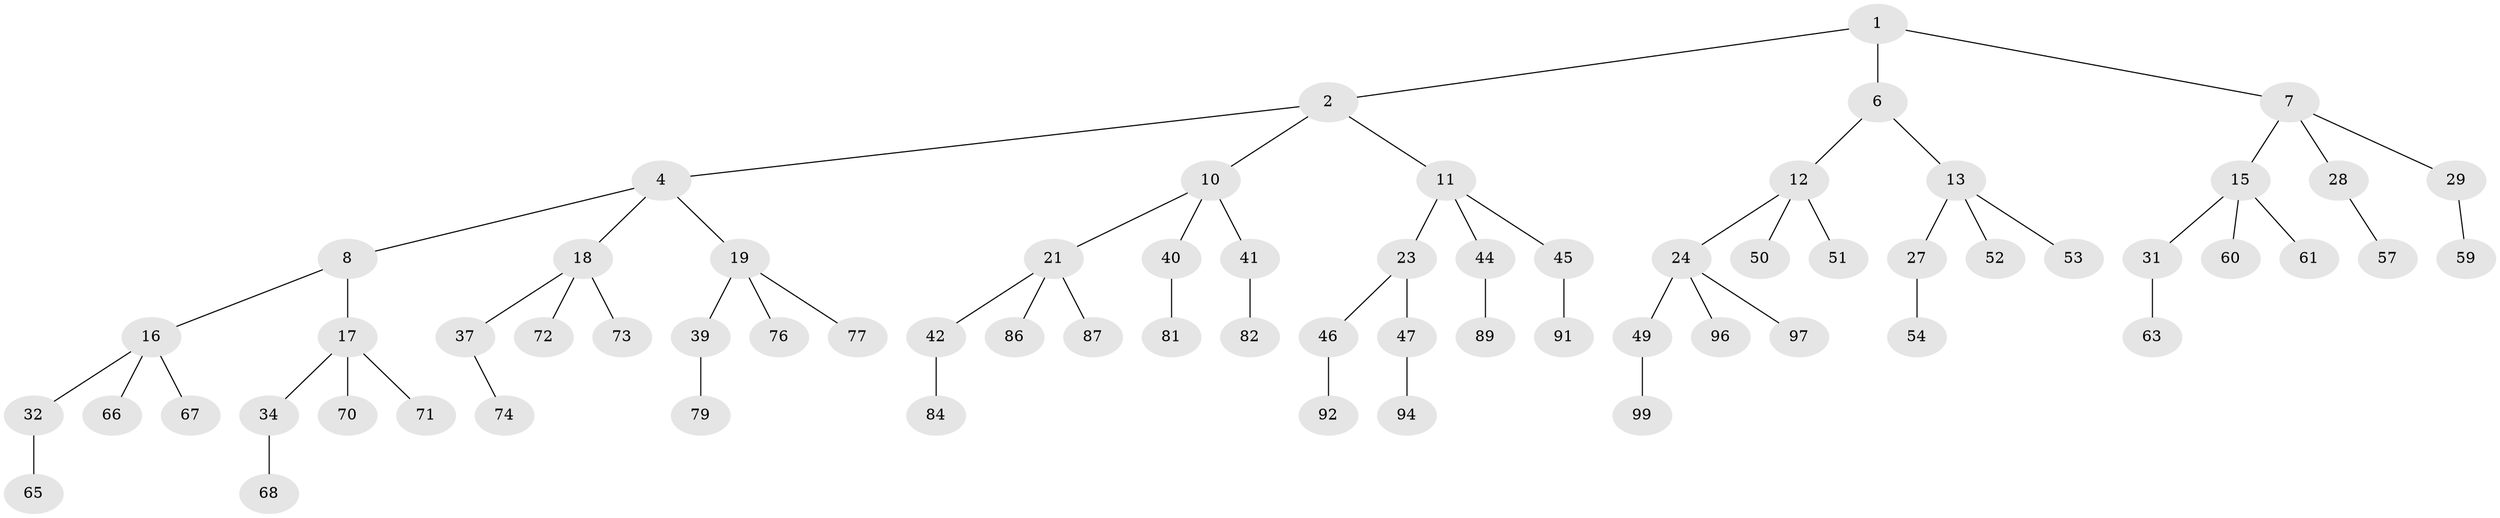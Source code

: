 // original degree distribution, {2: 0.02, 3: 0.48, 1: 0.5}
// Generated by graph-tools (version 1.1) at 2025/11/02/21/25 10:11:10]
// undirected, 68 vertices, 67 edges
graph export_dot {
graph [start="1"]
  node [color=gray90,style=filled];
  1 [super="+3"];
  2 [latent=1,super="+5"];
  4 [latent=0.5,super="+9"];
  6 [latent=0.5];
  7 [latent=0.5,super="+14"];
  8 [latent=0.333333];
  10 [latent=0.333333,super="+20"];
  11 [latent=0.333333,super="+22"];
  12 [latent=0.333333,super="+25"];
  13 [latent=0.333333,super="+26"];
  15 [latent=0.333333,super="+30"];
  16 [latent=0.25,super="+33"];
  17 [latent=0.25,super="+35"];
  18 [latent=0.25,super="+36"];
  19 [latent=0.25,super="+38"];
  21 [latent=0.25,super="+43"];
  23 [latent=0.25];
  24 [latent=0.25,super="+48"];
  27 [latent=0.25,super="+55"];
  28 [latent=0.25,super="+56"];
  29 [latent=0.25,super="+58"];
  31 [latent=0.25,super="+62"];
  32 [latent=0.2,super="+64"];
  34 [latent=0.2,super="+69"];
  37 [latent=0.2,super="+75"];
  39 [latent=0.2,super="+78"];
  40 [latent=0.2,super="+80"];
  41 [latent=0.2,super="+83"];
  42 [latent=0.2,super="+85"];
  44 [latent=0.2,super="+88"];
  45 [latent=0.2,super="+90"];
  46 [latent=0.2,super="+93"];
  47 [latent=0.2,super="+95"];
  49 [latent=0.2,super="+98"];
  50 [latent=0.2,super="+100"];
  51 [latent=0.2];
  52 [latent=0.2];
  53 [latent=0.2];
  54 [latent=0.2];
  57 [latent=0.2];
  59 [latent=0.2];
  60 [latent=0.2];
  61 [latent=0.2];
  63 [latent=0.2];
  65 [latent=0.166667];
  66 [latent=0.166667];
  67 [latent=0.166667];
  68 [latent=0.166667];
  70 [latent=0.166667];
  71 [latent=0.166667];
  72 [latent=0.166667];
  73 [latent=0.166667];
  74 [latent=0.166667];
  76 [latent=0.166667];
  77 [latent=0.166667];
  79 [latent=0.166667];
  81 [latent=0.166667];
  82 [latent=0.166667];
  84 [latent=0.166667];
  86 [latent=0.166667];
  87 [latent=0.166667];
  89 [latent=0.166667];
  91 [latent=0.166667];
  92 [latent=0.166667];
  94 [latent=0.166667];
  96 [latent=0.166667];
  97 [latent=0.166667];
  99 [latent=0.166667];
  1 -- 2;
  1 -- 6;
  1 -- 7;
  2 -- 4;
  2 -- 11;
  2 -- 10;
  4 -- 8;
  4 -- 18;
  4 -- 19;
  6 -- 12;
  6 -- 13;
  7 -- 15;
  7 -- 28;
  7 -- 29;
  8 -- 16;
  8 -- 17;
  10 -- 21;
  10 -- 40;
  10 -- 41;
  11 -- 23;
  11 -- 44;
  11 -- 45;
  12 -- 24;
  12 -- 50;
  12 -- 51;
  13 -- 27;
  13 -- 53;
  13 -- 52;
  15 -- 31;
  15 -- 60;
  15 -- 61;
  16 -- 32;
  16 -- 66;
  16 -- 67;
  17 -- 34;
  17 -- 70;
  17 -- 71;
  18 -- 37;
  18 -- 72;
  18 -- 73;
  19 -- 39;
  19 -- 76;
  19 -- 77;
  21 -- 42;
  21 -- 86;
  21 -- 87;
  23 -- 46;
  23 -- 47;
  24 -- 49;
  24 -- 97;
  24 -- 96;
  27 -- 54;
  28 -- 57;
  29 -- 59;
  31 -- 63;
  32 -- 65;
  34 -- 68;
  37 -- 74;
  39 -- 79;
  40 -- 81;
  41 -- 82;
  42 -- 84;
  44 -- 89;
  45 -- 91;
  46 -- 92;
  47 -- 94;
  49 -- 99;
}
